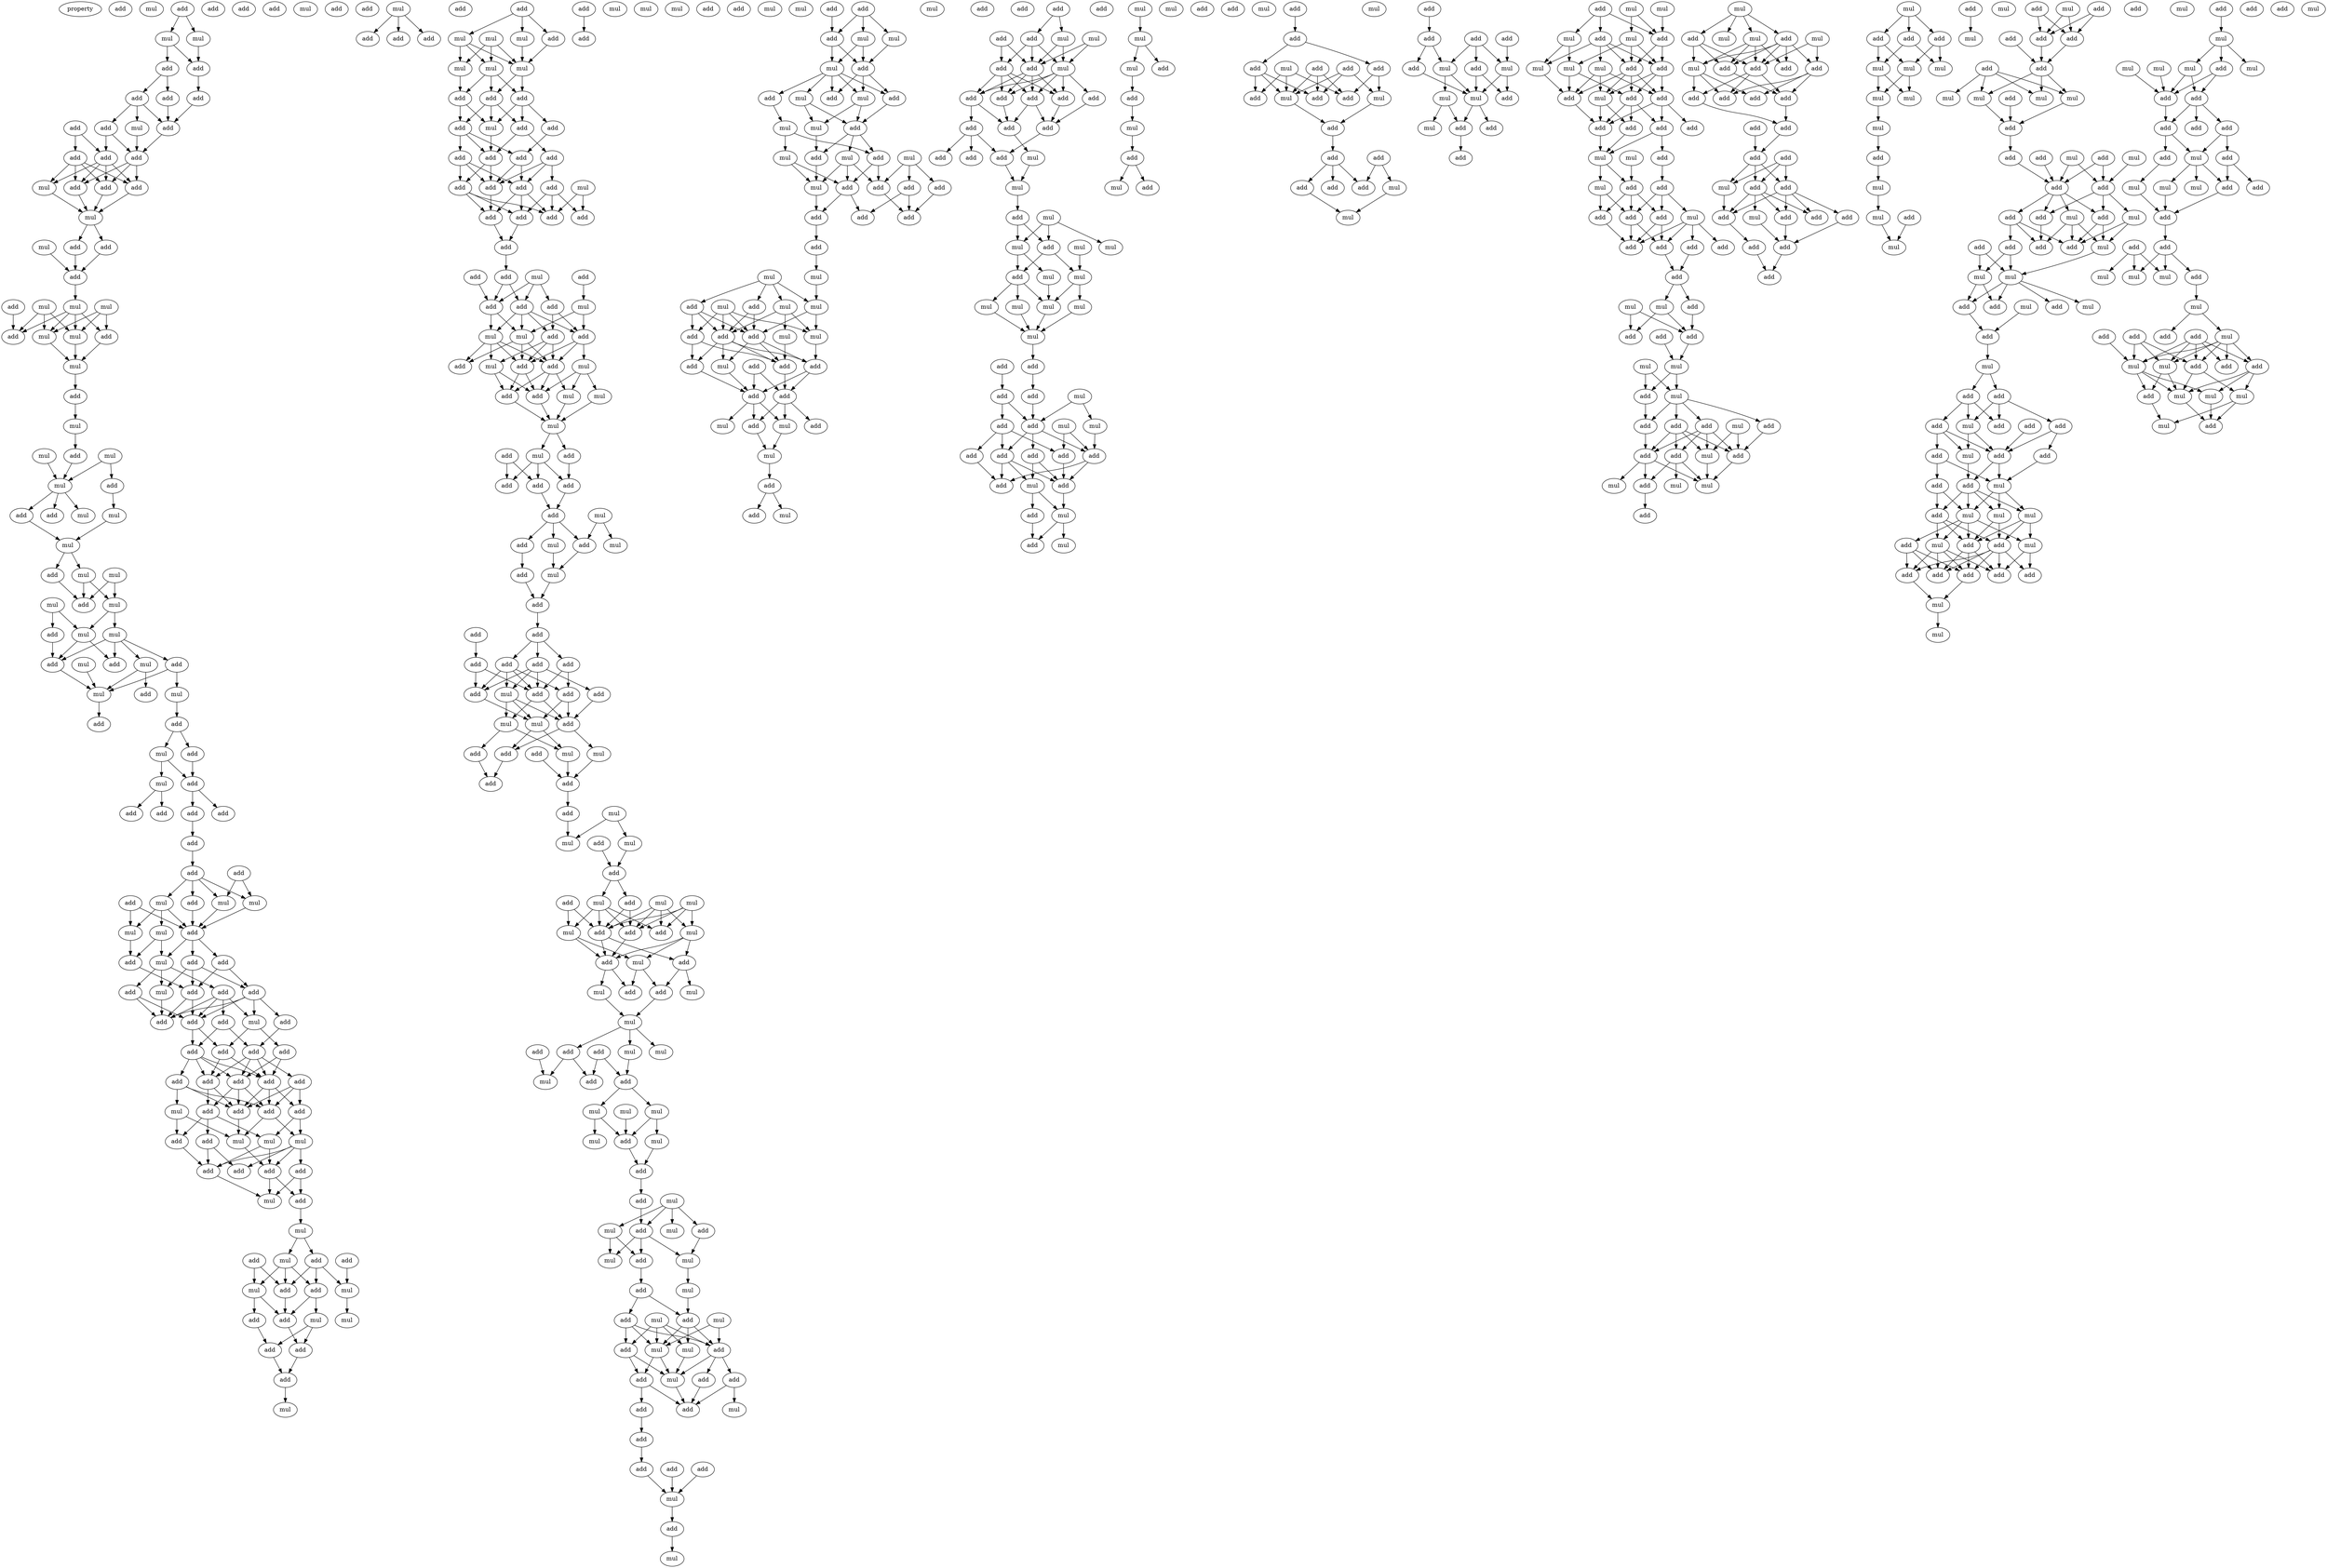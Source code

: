 digraph {
    node [fontcolor=black]
    property [mul=2,lf=1.5]
    0 [ label = add ];
    1 [ label = mul ];
    2 [ label = add ];
    3 [ label = add ];
    4 [ label = add ];
    5 [ label = mul ];
    6 [ label = mul ];
    7 [ label = add ];
    8 [ label = add ];
    9 [ label = add ];
    10 [ label = add ];
    11 [ label = add ];
    12 [ label = add ];
    13 [ label = add ];
    14 [ label = add ];
    15 [ label = mul ];
    16 [ label = add ];
    17 [ label = add ];
    18 [ label = add ];
    19 [ label = add ];
    20 [ label = mul ];
    21 [ label = add ];
    22 [ label = add ];
    23 [ label = add ];
    24 [ label = mul ];
    25 [ label = mul ];
    26 [ label = add ];
    27 [ label = add ];
    28 [ label = add ];
    29 [ label = mul ];
    30 [ label = mul ];
    31 [ label = add ];
    32 [ label = mul ];
    33 [ label = add ];
    34 [ label = mul ];
    35 [ label = mul ];
    36 [ label = add ];
    37 [ label = mul ];
    38 [ label = add ];
    39 [ label = mul ];
    40 [ label = mul ];
    41 [ label = mul ];
    42 [ label = add ];
    43 [ label = mul ];
    44 [ label = mul ];
    45 [ label = add ];
    46 [ label = mul ];
    47 [ label = add ];
    48 [ label = add ];
    49 [ label = mul ];
    50 [ label = mul ];
    51 [ label = add ];
    52 [ label = mul ];
    53 [ label = mul ];
    54 [ label = mul ];
    55 [ label = mul ];
    56 [ label = add ];
    57 [ label = mul ];
    58 [ label = mul ];
    59 [ label = add ];
    60 [ label = add ];
    61 [ label = add ];
    62 [ label = mul ];
    63 [ label = mul ];
    64 [ label = add ];
    65 [ label = mul ];
    66 [ label = add ];
    67 [ label = mul ];
    68 [ label = add ];
    69 [ label = add ];
    70 [ label = add ];
    71 [ label = mul ];
    72 [ label = add ];
    73 [ label = mul ];
    74 [ label = add ];
    75 [ label = add ];
    76 [ label = add ];
    77 [ label = add ];
    78 [ label = add ];
    79 [ label = add ];
    80 [ label = add ];
    81 [ label = add ];
    82 [ label = add ];
    83 [ label = mul ];
    84 [ label = mul ];
    85 [ label = mul ];
    86 [ label = add ];
    87 [ label = mul ];
    88 [ label = add ];
    89 [ label = mul ];
    90 [ label = mul ];
    91 [ label = add ];
    92 [ label = add ];
    93 [ label = add ];
    94 [ label = add ];
    95 [ label = add ];
    96 [ label = add ];
    97 [ label = mul ];
    98 [ label = add ];
    99 [ label = mul ];
    100 [ label = add ];
    101 [ label = add ];
    102 [ label = add ];
    103 [ label = add ];
    104 [ label = add ];
    105 [ label = add ];
    106 [ label = add ];
    107 [ label = add ];
    108 [ label = add ];
    109 [ label = add ];
    110 [ label = add ];
    111 [ label = add ];
    112 [ label = add ];
    113 [ label = add ];
    114 [ label = add ];
    115 [ label = mul ];
    116 [ label = add ];
    117 [ label = add ];
    118 [ label = add ];
    119 [ label = mul ];
    120 [ label = add ];
    121 [ label = mul ];
    122 [ label = mul ];
    123 [ label = add ];
    124 [ label = add ];
    125 [ label = add ];
    126 [ label = add ];
    127 [ label = add ];
    128 [ label = mul ];
    129 [ label = add ];
    130 [ label = mul ];
    131 [ label = mul ];
    132 [ label = add ];
    133 [ label = add ];
    134 [ label = add ];
    135 [ label = mul ];
    136 [ label = add ];
    137 [ label = mul ];
    138 [ label = add ];
    139 [ label = mul ];
    140 [ label = mul ];
    141 [ label = add ];
    142 [ label = add ];
    143 [ label = add ];
    144 [ label = add ];
    145 [ label = add ];
    146 [ label = mul ];
    147 [ label = mul ];
    148 [ label = add ];
    149 [ label = add ];
    150 [ label = add ];
    151 [ label = add ];
    152 [ label = add ];
    153 [ label = mul ];
    154 [ label = mul ];
    155 [ label = add ];
    156 [ label = add ];
    157 [ label = mul ];
    158 [ label = mul ];
    159 [ label = mul ];
    160 [ label = add ];
    161 [ label = mul ];
    162 [ label = add ];
    163 [ label = add ];
    164 [ label = add ];
    165 [ label = add ];
    166 [ label = mul ];
    167 [ label = add ];
    168 [ label = mul ];
    169 [ label = add ];
    170 [ label = add ];
    171 [ label = add ];
    172 [ label = add ];
    173 [ label = add ];
    174 [ label = add ];
    175 [ label = mul ];
    176 [ label = add ];
    177 [ label = add ];
    178 [ label = add ];
    179 [ label = add ];
    180 [ label = add ];
    181 [ label = add ];
    182 [ label = add ];
    183 [ label = add ];
    184 [ label = add ];
    185 [ label = add ];
    186 [ label = mul ];
    187 [ label = add ];
    188 [ label = add ];
    189 [ label = add ];
    190 [ label = mul ];
    191 [ label = add ];
    192 [ label = add ];
    193 [ label = mul ];
    194 [ label = mul ];
    195 [ label = add ];
    196 [ label = mul ];
    197 [ label = add ];
    198 [ label = add ];
    199 [ label = mul ];
    200 [ label = add ];
    201 [ label = add ];
    202 [ label = mul ];
    203 [ label = mul ];
    204 [ label = add ];
    205 [ label = mul ];
    206 [ label = add ];
    207 [ label = mul ];
    208 [ label = add ];
    209 [ label = add ];
    210 [ label = add ];
    211 [ label = add ];
    212 [ label = add ];
    213 [ label = mul ];
    214 [ label = add ];
    215 [ label = mul ];
    216 [ label = add ];
    217 [ label = mul ];
    218 [ label = add ];
    219 [ label = mul ];
    220 [ label = add ];
    221 [ label = add ];
    222 [ label = add ];
    223 [ label = add ];
    224 [ label = add ];
    225 [ label = add ];
    226 [ label = mul ];
    227 [ label = add ];
    228 [ label = add ];
    229 [ label = add ];
    230 [ label = mul ];
    231 [ label = add ];
    232 [ label = add ];
    233 [ label = mul ];
    234 [ label = add ];
    235 [ label = mul ];
    236 [ label = mul ];
    237 [ label = mul ];
    238 [ label = add ];
    239 [ label = add ];
    240 [ label = add ];
    241 [ label = add ];
    242 [ label = add ];
    243 [ label = mul ];
    244 [ label = add ];
    245 [ label = add ];
    246 [ label = mul ];
    247 [ label = mul ];
    248 [ label = mul ];
    249 [ label = add ];
    250 [ label = add ];
    251 [ label = mul ];
    252 [ label = mul ];
    253 [ label = add ];
    254 [ label = mul ];
    255 [ label = add ];
    256 [ label = mul ];
    257 [ label = mul ];
    258 [ label = add ];
    259 [ label = add ];
    260 [ label = add ];
    261 [ label = add ];
    262 [ label = mul ];
    263 [ label = mul ];
    264 [ label = mul ];
    265 [ label = add ];
    266 [ label = add ];
    267 [ label = add ];
    268 [ label = mul ];
    269 [ label = add ];
    270 [ label = add ];
    271 [ label = mul ];
    272 [ label = mul ];
    273 [ label = add ];
    274 [ label = add ];
    275 [ label = mul ];
    276 [ label = add ];
    277 [ label = mul ];
    278 [ label = mul ];
    279 [ label = mul ];
    280 [ label = add ];
    281 [ label = add ];
    282 [ label = mul ];
    283 [ label = mul ];
    284 [ label = add ];
    285 [ label = add ];
    286 [ label = mul ];
    287 [ label = mul ];
    288 [ label = add ];
    289 [ label = add ];
    290 [ label = mul ];
    291 [ label = mul ];
    292 [ label = add ];
    293 [ label = mul ];
    294 [ label = mul ];
    295 [ label = add ];
    296 [ label = add ];
    297 [ label = mul ];
    298 [ label = add ];
    299 [ label = mul ];
    300 [ label = mul ];
    301 [ label = add ];
    302 [ label = add ];
    303 [ label = mul ];
    304 [ label = add ];
    305 [ label = mul ];
    306 [ label = add ];
    307 [ label = add ];
    308 [ label = mul ];
    309 [ label = add ];
    310 [ label = add ];
    311 [ label = add ];
    312 [ label = mul ];
    313 [ label = add ];
    314 [ label = add ];
    315 [ label = mul ];
    316 [ label = add ];
    317 [ label = mul ];
    318 [ label = add ];
    319 [ label = add ];
    320 [ label = add ];
    321 [ label = mul ];
    322 [ label = mul ];
    323 [ label = add ];
    324 [ label = mul ];
    325 [ label = mul ];
    326 [ label = add ];
    327 [ label = mul ];
    328 [ label = add ];
    329 [ label = add ];
    330 [ label = mul ];
    331 [ label = add ];
    332 [ label = mul ];
    333 [ label = mul ];
    334 [ label = mul ];
    335 [ label = add ];
    336 [ label = add ];
    337 [ label = mul ];
    338 [ label = mul ];
    339 [ label = mul ];
    340 [ label = add ];
    341 [ label = mul ];
    342 [ label = add ];
    343 [ label = add ];
    344 [ label = add ];
    345 [ label = add ];
    346 [ label = add ];
    347 [ label = add ];
    348 [ label = add ];
    349 [ label = add ];
    350 [ label = mul ];
    351 [ label = mul ];
    352 [ label = mul ];
    353 [ label = mul ];
    354 [ label = mul ];
    355 [ label = add ];
    356 [ label = add ];
    357 [ label = add ];
    358 [ label = add ];
    359 [ label = mul ];
    360 [ label = mul ];
    361 [ label = add ];
    362 [ label = mul ];
    363 [ label = add ];
    364 [ label = add ];
    365 [ label = add ];
    366 [ label = add ];
    367 [ label = add ];
    368 [ label = add ];
    369 [ label = mul ];
    370 [ label = mul ];
    371 [ label = add ];
    372 [ label = add ];
    373 [ label = add ];
    374 [ label = mul ];
    375 [ label = add ];
    376 [ label = add ];
    377 [ label = add ];
    378 [ label = mul ];
    379 [ label = add ];
    380 [ label = add ];
    381 [ label = mul ];
    382 [ label = add ];
    383 [ label = mul ];
    384 [ label = add ];
    385 [ label = mul ];
    386 [ label = add ];
    387 [ label = add ];
    388 [ label = add ];
    389 [ label = add ];
    390 [ label = add ];
    391 [ label = add ];
    392 [ label = add ];
    393 [ label = add ];
    394 [ label = add ];
    395 [ label = add ];
    396 [ label = add ];
    397 [ label = mul ];
    398 [ label = add ];
    399 [ label = mul ];
    400 [ label = add ];
    401 [ label = mul ];
    402 [ label = add ];
    403 [ label = mul ];
    404 [ label = mul ];
    405 [ label = mul ];
    406 [ label = add ];
    407 [ label = mul ];
    408 [ label = mul ];
    409 [ label = mul ];
    410 [ label = mul ];
    411 [ label = mul ];
    412 [ label = mul ];
    413 [ label = add ];
    414 [ label = mul ];
    415 [ label = add ];
    416 [ label = add ];
    417 [ label = add ];
    418 [ label = add ];
    419 [ label = mul ];
    420 [ label = add ];
    421 [ label = mul ];
    422 [ label = add ];
    423 [ label = mul ];
    424 [ label = add ];
    425 [ label = add ];
    426 [ label = add ];
    427 [ label = add ];
    428 [ label = add ];
    429 [ label = mul ];
    430 [ label = add ];
    431 [ label = add ];
    432 [ label = add ];
    433 [ label = mul ];
    434 [ label = add ];
    435 [ label = mul ];
    436 [ label = mul ];
    437 [ label = mul ];
    438 [ label = mul ];
    439 [ label = add ];
    440 [ label = mul ];
    441 [ label = add ];
    442 [ label = add ];
    443 [ label = add ];
    444 [ label = mul ];
    445 [ label = add ];
    446 [ label = mul ];
    447 [ label = add ];
    448 [ label = mul ];
    449 [ label = mul ];
    450 [ label = add ];
    451 [ label = add ];
    452 [ label = add ];
    453 [ label = add ];
    454 [ label = mul ];
    455 [ label = add ];
    456 [ label = add ];
    457 [ label = mul ];
    458 [ label = add ];
    459 [ label = mul ];
    460 [ label = add ];
    461 [ label = add ];
    462 [ label = add ];
    463 [ label = add ];
    464 [ label = add ];
    465 [ label = add ];
    466 [ label = mul ];
    467 [ label = add ];
    468 [ label = add ];
    469 [ label = mul ];
    470 [ label = add ];
    471 [ label = add ];
    472 [ label = add ];
    473 [ label = add ];
    474 [ label = mul ];
    475 [ label = add ];
    476 [ label = mul ];
    477 [ label = add ];
    478 [ label = mul ];
    479 [ label = mul ];
    480 [ label = add ];
    481 [ label = mul ];
    482 [ label = add ];
    483 [ label = add ];
    484 [ label = add ];
    485 [ label = add ];
    486 [ label = mul ];
    487 [ label = mul ];
    488 [ label = mul ];
    489 [ label = mul ];
    490 [ label = add ];
    491 [ label = add ];
    492 [ label = add ];
    493 [ label = mul ];
    494 [ label = add ];
    495 [ label = mul ];
    496 [ label = mul ];
    497 [ label = add ];
    498 [ label = mul ];
    499 [ label = add ];
    500 [ label = add ];
    501 [ label = add ];
    502 [ label = add ];
    503 [ label = add ];
    504 [ label = add ];
    505 [ label = mul ];
    506 [ label = add ];
    507 [ label = mul ];
    508 [ label = add ];
    509 [ label = mul ];
    510 [ label = add ];
    511 [ label = add ];
    512 [ label = add ];
    513 [ label = add ];
    514 [ label = mul ];
    515 [ label = add ];
    516 [ label = add ];
    517 [ label = add ];
    518 [ label = add ];
    519 [ label = add ];
    520 [ label = mul ];
    521 [ label = mul ];
    522 [ label = add ];
    523 [ label = add ];
    524 [ label = add ];
    525 [ label = add ];
    526 [ label = mul ];
    527 [ label = mul ];
    528 [ label = add ];
    529 [ label = mul ];
    530 [ label = add ];
    531 [ label = mul ];
    532 [ label = add ];
    533 [ label = add ];
    534 [ label = add ];
    535 [ label = add ];
    536 [ label = add ];
    537 [ label = add ];
    538 [ label = mul ];
    539 [ label = mul ];
    540 [ label = add ];
    541 [ label = mul ];
    542 [ label = mul ];
    543 [ label = add ];
    544 [ label = mul ];
    545 [ label = add ];
    546 [ label = mul ];
    547 [ label = add ];
    548 [ label = mul ];
    549 [ label = mul ];
    550 [ label = mul ];
    551 [ label = add ];
    552 [ label = add ];
    553 [ label = add ];
    554 [ label = add ];
    555 [ label = add ];
    556 [ label = add ];
    557 [ label = add ];
    558 [ label = add ];
    559 [ label = add ];
    560 [ label = add ];
    561 [ label = add ];
    562 [ label = add ];
    563 [ label = add ];
    564 [ label = mul ];
    565 [ label = add ];
    566 [ label = add ];
    567 [ label = add ];
    568 [ label = add ];
    569 [ label = mul ];
    570 [ label = add ];
    571 [ label = add ];
    572 [ label = add ];
    573 [ label = add ];
    574 [ label = mul ];
    575 [ label = add ];
    576 [ label = add ];
    577 [ label = add ];
    578 [ label = mul ];
    579 [ label = mul ];
    580 [ label = mul ];
    581 [ label = mul ];
    582 [ label = mul ];
    583 [ label = mul ];
    584 [ label = add ];
    585 [ label = add ];
    586 [ label = mul ];
    587 [ label = mul ];
    588 [ label = mul ];
    589 [ label = add ];
    590 [ label = mul ];
    591 [ label = mul ];
    592 [ label = add ];
    593 [ label = add ];
    594 [ label = add ];
    595 [ label = mul ];
    596 [ label = add ];
    597 [ label = add ];
    598 [ label = add ];
    599 [ label = add ];
    600 [ label = add ];
    601 [ label = mul ];
    602 [ label = add ];
    603 [ label = mul ];
    604 [ label = mul ];
    605 [ label = mul ];
    606 [ label = add ];
    607 [ label = add ];
    608 [ label = add ];
    609 [ label = mul ];
    610 [ label = add ];
    611 [ label = mul ];
    612 [ label = add ];
    613 [ label = add ];
    614 [ label = mul ];
    615 [ label = add ];
    616 [ label = mul ];
    617 [ label = add ];
    618 [ label = add ];
    619 [ label = mul ];
    620 [ label = add ];
    621 [ label = add ];
    622 [ label = add ];
    623 [ label = add ];
    624 [ label = mul ];
    625 [ label = mul ];
    626 [ label = mul ];
    627 [ label = add ];
    628 [ label = mul ];
    629 [ label = add ];
    630 [ label = add ];
    631 [ label = add ];
    632 [ label = mul ];
    633 [ label = add ];
    634 [ label = add ];
    635 [ label = add ];
    636 [ label = mul ];
    637 [ label = add ];
    638 [ label = add ];
    639 [ label = add ];
    640 [ label = mul ];
    641 [ label = add ];
    642 [ label = add ];
    643 [ label = add ];
    644 [ label = mul ];
    645 [ label = add ];
    646 [ label = add ];
    647 [ label = mul ];
    648 [ label = mul ];
    649 [ label = add ];
    650 [ label = mul ];
    651 [ label = add ];
    652 [ label = mul ];
    653 [ label = mul ];
    654 [ label = add ];
    655 [ label = add ];
    656 [ label = add ];
    657 [ label = add ];
    658 [ label = add ];
    659 [ label = add ];
    660 [ label = add ];
    661 [ label = mul ];
    662 [ label = mul ];
    663 [ label = mul ];
    664 [ label = add ];
    665 [ label = mul ];
    666 [ label = mul ];
    667 [ label = mul ];
    668 [ label = mul ];
    669 [ label = add ];
    670 [ label = mul ];
    671 [ label = add ];
    672 [ label = add ];
    673 [ label = add ];
    674 [ label = add ];
    675 [ label = add ];
    676 [ label = add ];
    677 [ label = add ];
    678 [ label = mul ];
    679 [ label = add ];
    680 [ label = mul ];
    681 [ label = mul ];
    682 [ label = add ];
    683 [ label = mul ];
    684 [ label = add ];
    685 [ label = add ];
    686 [ label = add ];
    687 [ label = add ];
    688 [ label = mul ];
    689 [ label = mul ];
    690 [ label = add ];
    691 [ label = mul ];
    692 [ label = add ];
    693 [ label = mul ];
    694 [ label = add ];
    695 [ label = mul ];
    696 [ label = add ];
    697 [ label = add ];
    698 [ label = add ];
    699 [ label = add ];
    700 [ label = mul ];
    701 [ label = mul ];
    702 [ label = add ];
    703 [ label = add ];
    704 [ label = mul ];
    705 [ label = mul ];
    706 [ label = add ];
    707 [ label = mul ];
    708 [ label = mul ];
    709 [ label = add ];
    710 [ label = mul ];
    2 -> 5 [ name = 0 ];
    2 -> 6 [ name = 1 ];
    5 -> 7 [ name = 2 ];
    6 -> 7 [ name = 3 ];
    6 -> 8 [ name = 4 ];
    7 -> 10 [ name = 5 ];
    8 -> 11 [ name = 6 ];
    8 -> 12 [ name = 7 ];
    10 -> 16 [ name = 8 ];
    11 -> 14 [ name = 9 ];
    11 -> 15 [ name = 10 ];
    11 -> 16 [ name = 11 ];
    12 -> 16 [ name = 12 ];
    13 -> 17 [ name = 13 ];
    13 -> 19 [ name = 14 ];
    14 -> 18 [ name = 15 ];
    14 -> 19 [ name = 16 ];
    15 -> 18 [ name = 17 ];
    16 -> 18 [ name = 18 ];
    17 -> 20 [ name = 19 ];
    17 -> 21 [ name = 20 ];
    17 -> 22 [ name = 21 ];
    17 -> 23 [ name = 22 ];
    18 -> 21 [ name = 23 ];
    18 -> 22 [ name = 24 ];
    18 -> 23 [ name = 25 ];
    19 -> 20 [ name = 26 ];
    19 -> 21 [ name = 27 ];
    19 -> 22 [ name = 28 ];
    19 -> 23 [ name = 29 ];
    20 -> 24 [ name = 30 ];
    21 -> 24 [ name = 31 ];
    22 -> 24 [ name = 32 ];
    23 -> 24 [ name = 33 ];
    24 -> 26 [ name = 34 ];
    24 -> 27 [ name = 35 ];
    25 -> 28 [ name = 36 ];
    26 -> 28 [ name = 37 ];
    27 -> 28 [ name = 38 ];
    28 -> 32 [ name = 39 ];
    29 -> 33 [ name = 40 ];
    29 -> 34 [ name = 41 ];
    29 -> 35 [ name = 42 ];
    30 -> 34 [ name = 43 ];
    30 -> 35 [ name = 44 ];
    30 -> 36 [ name = 45 ];
    31 -> 33 [ name = 46 ];
    32 -> 33 [ name = 47 ];
    32 -> 34 [ name = 48 ];
    32 -> 35 [ name = 49 ];
    32 -> 36 [ name = 50 ];
    34 -> 37 [ name = 51 ];
    35 -> 37 [ name = 52 ];
    36 -> 37 [ name = 53 ];
    37 -> 38 [ name = 54 ];
    38 -> 40 [ name = 55 ];
    40 -> 42 [ name = 56 ];
    41 -> 44 [ name = 57 ];
    41 -> 45 [ name = 58 ];
    42 -> 44 [ name = 59 ];
    43 -> 44 [ name = 60 ];
    44 -> 46 [ name = 61 ];
    44 -> 47 [ name = 62 ];
    44 -> 48 [ name = 63 ];
    45 -> 49 [ name = 64 ];
    47 -> 50 [ name = 65 ];
    49 -> 50 [ name = 66 ];
    50 -> 51 [ name = 67 ];
    50 -> 52 [ name = 68 ];
    51 -> 56 [ name = 69 ];
    52 -> 55 [ name = 70 ];
    52 -> 56 [ name = 71 ];
    53 -> 55 [ name = 72 ];
    53 -> 56 [ name = 73 ];
    54 -> 58 [ name = 74 ];
    54 -> 59 [ name = 75 ];
    55 -> 57 [ name = 76 ];
    55 -> 58 [ name = 77 ];
    57 -> 60 [ name = 78 ];
    57 -> 61 [ name = 79 ];
    57 -> 62 [ name = 80 ];
    57 -> 64 [ name = 81 ];
    58 -> 61 [ name = 82 ];
    58 -> 64 [ name = 83 ];
    59 -> 64 [ name = 84 ];
    60 -> 65 [ name = 85 ];
    60 -> 67 [ name = 86 ];
    62 -> 66 [ name = 87 ];
    62 -> 67 [ name = 88 ];
    63 -> 67 [ name = 89 ];
    64 -> 67 [ name = 90 ];
    65 -> 68 [ name = 91 ];
    67 -> 69 [ name = 92 ];
    68 -> 71 [ name = 93 ];
    68 -> 72 [ name = 94 ];
    71 -> 73 [ name = 95 ];
    71 -> 74 [ name = 96 ];
    72 -> 74 [ name = 97 ];
    73 -> 76 [ name = 98 ];
    73 -> 77 [ name = 99 ];
    74 -> 75 [ name = 100 ];
    74 -> 78 [ name = 101 ];
    75 -> 79 [ name = 102 ];
    79 -> 81 [ name = 103 ];
    80 -> 83 [ name = 104 ];
    80 -> 84 [ name = 105 ];
    81 -> 82 [ name = 106 ];
    81 -> 83 [ name = 107 ];
    81 -> 84 [ name = 108 ];
    81 -> 85 [ name = 109 ];
    82 -> 88 [ name = 110 ];
    83 -> 88 [ name = 111 ];
    84 -> 88 [ name = 112 ];
    85 -> 87 [ name = 113 ];
    85 -> 88 [ name = 114 ];
    85 -> 89 [ name = 115 ];
    86 -> 88 [ name = 116 ];
    86 -> 89 [ name = 117 ];
    87 -> 90 [ name = 118 ];
    87 -> 93 [ name = 119 ];
    88 -> 90 [ name = 120 ];
    88 -> 91 [ name = 121 ];
    88 -> 92 [ name = 122 ];
    89 -> 93 [ name = 123 ];
    90 -> 96 [ name = 124 ];
    90 -> 97 [ name = 125 ];
    90 -> 98 [ name = 126 ];
    91 -> 94 [ name = 127 ];
    91 -> 95 [ name = 128 ];
    91 -> 97 [ name = 129 ];
    92 -> 94 [ name = 130 ];
    92 -> 95 [ name = 131 ];
    93 -> 95 [ name = 132 ];
    94 -> 99 [ name = 133 ];
    94 -> 100 [ name = 134 ];
    94 -> 102 [ name = 135 ];
    94 -> 103 [ name = 136 ];
    95 -> 100 [ name = 137 ];
    95 -> 102 [ name = 138 ];
    96 -> 99 [ name = 139 ];
    96 -> 100 [ name = 140 ];
    96 -> 101 [ name = 141 ];
    96 -> 102 [ name = 142 ];
    97 -> 100 [ name = 143 ];
    98 -> 100 [ name = 144 ];
    98 -> 102 [ name = 145 ];
    99 -> 105 [ name = 146 ];
    99 -> 106 [ name = 147 ];
    101 -> 104 [ name = 148 ];
    101 -> 107 [ name = 149 ];
    102 -> 105 [ name = 150 ];
    102 -> 107 [ name = 151 ];
    103 -> 104 [ name = 152 ];
    104 -> 108 [ name = 153 ];
    104 -> 109 [ name = 154 ];
    104 -> 110 [ name = 155 ];
    104 -> 111 [ name = 156 ];
    105 -> 109 [ name = 157 ];
    105 -> 111 [ name = 158 ];
    106 -> 108 [ name = 159 ];
    106 -> 111 [ name = 160 ];
    107 -> 108 [ name = 161 ];
    107 -> 109 [ name = 162 ];
    107 -> 111 [ name = 163 ];
    107 -> 112 [ name = 164 ];
    108 -> 113 [ name = 165 ];
    108 -> 116 [ name = 166 ];
    108 -> 117 [ name = 167 ];
    109 -> 113 [ name = 168 ];
    109 -> 116 [ name = 169 ];
    110 -> 114 [ name = 170 ];
    110 -> 116 [ name = 171 ];
    110 -> 117 [ name = 172 ];
    111 -> 114 [ name = 173 ];
    111 -> 116 [ name = 174 ];
    111 -> 117 [ name = 175 ];
    112 -> 115 [ name = 176 ];
    112 -> 116 [ name = 177 ];
    112 -> 117 [ name = 178 ];
    113 -> 118 [ name = 179 ];
    113 -> 120 [ name = 180 ];
    113 -> 122 [ name = 181 ];
    114 -> 121 [ name = 182 ];
    114 -> 122 [ name = 183 ];
    115 -> 118 [ name = 184 ];
    115 -> 119 [ name = 185 ];
    116 -> 119 [ name = 186 ];
    117 -> 119 [ name = 187 ];
    117 -> 121 [ name = 188 ];
    118 -> 126 [ name = 189 ];
    119 -> 124 [ name = 190 ];
    120 -> 125 [ name = 191 ];
    120 -> 126 [ name = 192 ];
    121 -> 123 [ name = 193 ];
    121 -> 124 [ name = 194 ];
    121 -> 125 [ name = 195 ];
    121 -> 126 [ name = 196 ];
    122 -> 124 [ name = 197 ];
    122 -> 126 [ name = 198 ];
    123 -> 128 [ name = 199 ];
    123 -> 129 [ name = 200 ];
    124 -> 128 [ name = 201 ];
    124 -> 129 [ name = 202 ];
    126 -> 128 [ name = 203 ];
    129 -> 130 [ name = 204 ];
    130 -> 131 [ name = 205 ];
    130 -> 133 [ name = 206 ];
    131 -> 136 [ name = 207 ];
    131 -> 137 [ name = 208 ];
    131 -> 138 [ name = 209 ];
    132 -> 136 [ name = 210 ];
    132 -> 137 [ name = 211 ];
    133 -> 135 [ name = 212 ];
    133 -> 136 [ name = 213 ];
    133 -> 138 [ name = 214 ];
    134 -> 135 [ name = 215 ];
    135 -> 139 [ name = 216 ];
    136 -> 141 [ name = 217 ];
    137 -> 141 [ name = 218 ];
    137 -> 142 [ name = 219 ];
    138 -> 140 [ name = 220 ];
    138 -> 141 [ name = 221 ];
    140 -> 143 [ name = 222 ];
    140 -> 144 [ name = 223 ];
    141 -> 143 [ name = 224 ];
    142 -> 144 [ name = 225 ];
    143 -> 145 [ name = 226 ];
    144 -> 145 [ name = 227 ];
    145 -> 147 [ name = 228 ];
    146 -> 148 [ name = 229 ];
    146 -> 149 [ name = 230 ];
    146 -> 150 [ name = 231 ];
    152 -> 153 [ name = 232 ];
    152 -> 154 [ name = 233 ];
    152 -> 156 [ name = 234 ];
    153 -> 158 [ name = 235 ];
    153 -> 159 [ name = 236 ];
    153 -> 161 [ name = 237 ];
    154 -> 161 [ name = 238 ];
    155 -> 160 [ name = 239 ];
    156 -> 161 [ name = 240 ];
    157 -> 158 [ name = 241 ];
    157 -> 159 [ name = 242 ];
    157 -> 161 [ name = 243 ];
    158 -> 162 [ name = 244 ];
    159 -> 162 [ name = 245 ];
    159 -> 163 [ name = 246 ];
    159 -> 164 [ name = 247 ];
    161 -> 163 [ name = 248 ];
    161 -> 164 [ name = 249 ];
    162 -> 166 [ name = 250 ];
    162 -> 169 [ name = 251 ];
    163 -> 165 [ name = 252 ];
    163 -> 166 [ name = 253 ];
    163 -> 167 [ name = 254 ];
    164 -> 165 [ name = 255 ];
    164 -> 166 [ name = 256 ];
    164 -> 169 [ name = 257 ];
    165 -> 171 [ name = 258 ];
    165 -> 172 [ name = 259 ];
    166 -> 171 [ name = 260 ];
    167 -> 170 [ name = 261 ];
    169 -> 170 [ name = 262 ];
    169 -> 171 [ name = 263 ];
    169 -> 173 [ name = 264 ];
    170 -> 174 [ name = 265 ];
    170 -> 176 [ name = 266 ];
    171 -> 176 [ name = 267 ];
    171 -> 178 [ name = 268 ];
    172 -> 174 [ name = 269 ];
    172 -> 176 [ name = 270 ];
    172 -> 177 [ name = 271 ];
    173 -> 174 [ name = 272 ];
    173 -> 176 [ name = 273 ];
    173 -> 178 [ name = 274 ];
    174 -> 179 [ name = 275 ];
    174 -> 180 [ name = 276 ];
    174 -> 182 [ name = 277 ];
    175 -> 181 [ name = 278 ];
    175 -> 182 [ name = 279 ];
    176 -> 179 [ name = 280 ];
    177 -> 180 [ name = 281 ];
    177 -> 181 [ name = 282 ];
    177 -> 182 [ name = 283 ];
    178 -> 179 [ name = 284 ];
    178 -> 180 [ name = 285 ];
    178 -> 182 [ name = 286 ];
    179 -> 183 [ name = 287 ];
    180 -> 183 [ name = 288 ];
    183 -> 187 [ name = 289 ];
    184 -> 189 [ name = 290 ];
    185 -> 190 [ name = 291 ];
    186 -> 188 [ name = 292 ];
    186 -> 189 [ name = 293 ];
    186 -> 191 [ name = 294 ];
    187 -> 189 [ name = 295 ];
    187 -> 191 [ name = 296 ];
    188 -> 192 [ name = 297 ];
    188 -> 195 [ name = 298 ];
    189 -> 193 [ name = 299 ];
    189 -> 194 [ name = 300 ];
    190 -> 192 [ name = 301 ];
    190 -> 194 [ name = 302 ];
    191 -> 192 [ name = 303 ];
    191 -> 193 [ name = 304 ];
    191 -> 194 [ name = 305 ];
    191 -> 195 [ name = 306 ];
    192 -> 196 [ name = 307 ];
    192 -> 197 [ name = 308 ];
    192 -> 198 [ name = 309 ];
    193 -> 197 [ name = 310 ];
    193 -> 198 [ name = 311 ];
    193 -> 199 [ name = 312 ];
    193 -> 200 [ name = 313 ];
    194 -> 197 [ name = 314 ];
    194 -> 198 [ name = 315 ];
    194 -> 200 [ name = 316 ];
    195 -> 197 [ name = 317 ];
    195 -> 198 [ name = 318 ];
    195 -> 199 [ name = 319 ];
    196 -> 202 [ name = 320 ];
    196 -> 203 [ name = 321 ];
    196 -> 204 [ name = 322 ];
    197 -> 201 [ name = 323 ];
    197 -> 204 [ name = 324 ];
    198 -> 201 [ name = 325 ];
    198 -> 203 [ name = 326 ];
    198 -> 204 [ name = 327 ];
    199 -> 201 [ name = 328 ];
    199 -> 204 [ name = 329 ];
    201 -> 205 [ name = 330 ];
    202 -> 205 [ name = 331 ];
    203 -> 205 [ name = 332 ];
    204 -> 205 [ name = 333 ];
    205 -> 206 [ name = 334 ];
    205 -> 207 [ name = 335 ];
    206 -> 211 [ name = 336 ];
    207 -> 209 [ name = 337 ];
    207 -> 210 [ name = 338 ];
    207 -> 211 [ name = 339 ];
    208 -> 209 [ name = 340 ];
    208 -> 210 [ name = 341 ];
    209 -> 212 [ name = 342 ];
    211 -> 212 [ name = 343 ];
    212 -> 214 [ name = 344 ];
    212 -> 216 [ name = 345 ];
    212 -> 217 [ name = 346 ];
    213 -> 215 [ name = 347 ];
    213 -> 216 [ name = 348 ];
    214 -> 218 [ name = 349 ];
    216 -> 219 [ name = 350 ];
    217 -> 219 [ name = 351 ];
    218 -> 220 [ name = 352 ];
    219 -> 220 [ name = 353 ];
    220 -> 222 [ name = 354 ];
    221 -> 224 [ name = 355 ];
    222 -> 223 [ name = 356 ];
    222 -> 225 [ name = 357 ];
    222 -> 227 [ name = 358 ];
    223 -> 228 [ name = 359 ];
    223 -> 229 [ name = 360 ];
    223 -> 230 [ name = 361 ];
    223 -> 232 [ name = 362 ];
    224 -> 228 [ name = 363 ];
    224 -> 229 [ name = 364 ];
    225 -> 228 [ name = 365 ];
    225 -> 229 [ name = 366 ];
    225 -> 230 [ name = 367 ];
    225 -> 231 [ name = 368 ];
    227 -> 229 [ name = 369 ];
    227 -> 232 [ name = 370 ];
    228 -> 233 [ name = 371 ];
    229 -> 234 [ name = 372 ];
    229 -> 235 [ name = 373 ];
    230 -> 233 [ name = 374 ];
    230 -> 234 [ name = 375 ];
    230 -> 235 [ name = 376 ];
    231 -> 234 [ name = 377 ];
    232 -> 233 [ name = 378 ];
    232 -> 234 [ name = 379 ];
    233 -> 236 [ name = 380 ];
    233 -> 239 [ name = 381 ];
    234 -> 237 [ name = 382 ];
    234 -> 239 [ name = 383 ];
    235 -> 236 [ name = 384 ];
    235 -> 238 [ name = 385 ];
    236 -> 242 [ name = 386 ];
    237 -> 242 [ name = 387 ];
    238 -> 241 [ name = 388 ];
    239 -> 241 [ name = 389 ];
    240 -> 242 [ name = 390 ];
    242 -> 244 [ name = 391 ];
    243 -> 246 [ name = 392 ];
    243 -> 248 [ name = 393 ];
    244 -> 248 [ name = 394 ];
    245 -> 249 [ name = 395 ];
    246 -> 249 [ name = 396 ];
    249 -> 250 [ name = 397 ];
    249 -> 251 [ name = 398 ];
    250 -> 255 [ name = 399 ];
    250 -> 259 [ name = 400 ];
    251 -> 255 [ name = 401 ];
    251 -> 256 [ name = 402 ];
    251 -> 258 [ name = 403 ];
    251 -> 259 [ name = 404 ];
    252 -> 255 [ name = 405 ];
    252 -> 257 [ name = 406 ];
    252 -> 258 [ name = 407 ];
    252 -> 259 [ name = 408 ];
    253 -> 256 [ name = 409 ];
    253 -> 259 [ name = 410 ];
    254 -> 255 [ name = 411 ];
    254 -> 257 [ name = 412 ];
    254 -> 258 [ name = 413 ];
    254 -> 259 [ name = 414 ];
    255 -> 260 [ name = 415 ];
    256 -> 260 [ name = 416 ];
    256 -> 262 [ name = 417 ];
    257 -> 260 [ name = 418 ];
    257 -> 261 [ name = 419 ];
    257 -> 262 [ name = 420 ];
    259 -> 260 [ name = 421 ];
    259 -> 261 [ name = 422 ];
    260 -> 263 [ name = 423 ];
    260 -> 266 [ name = 424 ];
    261 -> 264 [ name = 425 ];
    261 -> 267 [ name = 426 ];
    262 -> 266 [ name = 427 ];
    262 -> 267 [ name = 428 ];
    263 -> 268 [ name = 429 ];
    267 -> 268 [ name = 430 ];
    268 -> 270 [ name = 431 ];
    268 -> 271 [ name = 432 ];
    268 -> 272 [ name = 433 ];
    269 -> 274 [ name = 434 ];
    269 -> 276 [ name = 435 ];
    270 -> 275 [ name = 436 ];
    270 -> 276 [ name = 437 ];
    272 -> 274 [ name = 438 ];
    273 -> 275 [ name = 439 ];
    274 -> 277 [ name = 440 ];
    274 -> 278 [ name = 441 ];
    277 -> 281 [ name = 442 ];
    277 -> 283 [ name = 443 ];
    278 -> 281 [ name = 444 ];
    278 -> 282 [ name = 445 ];
    279 -> 281 [ name = 446 ];
    281 -> 284 [ name = 447 ];
    283 -> 284 [ name = 448 ];
    284 -> 285 [ name = 449 ];
    285 -> 288 [ name = 450 ];
    286 -> 287 [ name = 451 ];
    286 -> 288 [ name = 452 ];
    286 -> 289 [ name = 453 ];
    286 -> 290 [ name = 454 ];
    287 -> 292 [ name = 455 ];
    287 -> 293 [ name = 456 ];
    288 -> 291 [ name = 457 ];
    288 -> 292 [ name = 458 ];
    288 -> 293 [ name = 459 ];
    289 -> 291 [ name = 460 ];
    291 -> 294 [ name = 461 ];
    292 -> 295 [ name = 462 ];
    294 -> 298 [ name = 463 ];
    295 -> 296 [ name = 464 ];
    295 -> 298 [ name = 465 ];
    296 -> 300 [ name = 466 ];
    296 -> 301 [ name = 467 ];
    296 -> 302 [ name = 468 ];
    297 -> 300 [ name = 469 ];
    297 -> 301 [ name = 470 ];
    297 -> 302 [ name = 471 ];
    297 -> 303 [ name = 472 ];
    298 -> 300 [ name = 473 ];
    298 -> 302 [ name = 474 ];
    298 -> 303 [ name = 475 ];
    299 -> 300 [ name = 476 ];
    299 -> 302 [ name = 477 ];
    300 -> 304 [ name = 478 ];
    300 -> 305 [ name = 479 ];
    301 -> 304 [ name = 480 ];
    301 -> 305 [ name = 481 ];
    302 -> 305 [ name = 482 ];
    302 -> 306 [ name = 483 ];
    302 -> 307 [ name = 484 ];
    303 -> 305 [ name = 485 ];
    304 -> 309 [ name = 486 ];
    304 -> 310 [ name = 487 ];
    305 -> 309 [ name = 488 ];
    306 -> 308 [ name = 489 ];
    306 -> 309 [ name = 490 ];
    307 -> 309 [ name = 491 ];
    310 -> 311 [ name = 492 ];
    311 -> 314 [ name = 493 ];
    313 -> 317 [ name = 494 ];
    314 -> 317 [ name = 495 ];
    316 -> 317 [ name = 496 ];
    317 -> 318 [ name = 497 ];
    318 -> 322 [ name = 498 ];
    319 -> 323 [ name = 499 ];
    320 -> 321 [ name = 500 ];
    320 -> 323 [ name = 501 ];
    320 -> 324 [ name = 502 ];
    321 -> 326 [ name = 503 ];
    323 -> 326 [ name = 504 ];
    323 -> 327 [ name = 505 ];
    324 -> 326 [ name = 506 ];
    324 -> 327 [ name = 507 ];
    326 -> 329 [ name = 508 ];
    326 -> 331 [ name = 509 ];
    326 -> 332 [ name = 510 ];
    327 -> 328 [ name = 511 ];
    327 -> 329 [ name = 512 ];
    327 -> 330 [ name = 513 ];
    327 -> 331 [ name = 514 ];
    327 -> 332 [ name = 515 ];
    328 -> 333 [ name = 516 ];
    330 -> 334 [ name = 517 ];
    330 -> 335 [ name = 518 ];
    331 -> 335 [ name = 519 ];
    332 -> 334 [ name = 520 ];
    332 -> 335 [ name = 521 ];
    333 -> 339 [ name = 522 ];
    333 -> 340 [ name = 523 ];
    334 -> 336 [ name = 524 ];
    335 -> 336 [ name = 525 ];
    335 -> 338 [ name = 526 ];
    335 -> 340 [ name = 527 ];
    336 -> 341 [ name = 528 ];
    337 -> 342 [ name = 529 ];
    337 -> 344 [ name = 530 ];
    337 -> 345 [ name = 531 ];
    338 -> 341 [ name = 532 ];
    338 -> 342 [ name = 533 ];
    338 -> 343 [ name = 534 ];
    339 -> 341 [ name = 535 ];
    339 -> 343 [ name = 536 ];
    340 -> 342 [ name = 537 ];
    340 -> 343 [ name = 538 ];
    341 -> 346 [ name = 539 ];
    342 -> 347 [ name = 540 ];
    343 -> 346 [ name = 541 ];
    343 -> 348 [ name = 542 ];
    344 -> 347 [ name = 543 ];
    344 -> 348 [ name = 544 ];
    345 -> 347 [ name = 545 ];
    346 -> 349 [ name = 546 ];
    349 -> 350 [ name = 547 ];
    350 -> 354 [ name = 548 ];
    351 -> 352 [ name = 549 ];
    351 -> 354 [ name = 550 ];
    351 -> 355 [ name = 551 ];
    351 -> 356 [ name = 552 ];
    352 -> 357 [ name = 553 ];
    352 -> 359 [ name = 554 ];
    352 -> 360 [ name = 555 ];
    353 -> 357 [ name = 556 ];
    353 -> 358 [ name = 557 ];
    353 -> 360 [ name = 558 ];
    353 -> 361 [ name = 559 ];
    354 -> 358 [ name = 560 ];
    354 -> 360 [ name = 561 ];
    355 -> 357 [ name = 562 ];
    355 -> 358 [ name = 563 ];
    355 -> 361 [ name = 564 ];
    356 -> 357 [ name = 565 ];
    356 -> 358 [ name = 566 ];
    357 -> 362 [ name = 567 ];
    357 -> 363 [ name = 568 ];
    357 -> 364 [ name = 569 ];
    357 -> 365 [ name = 570 ];
    358 -> 362 [ name = 571 ];
    358 -> 364 [ name = 572 ];
    358 -> 365 [ name = 573 ];
    359 -> 365 [ name = 574 ];
    360 -> 364 [ name = 575 ];
    361 -> 363 [ name = 576 ];
    361 -> 365 [ name = 577 ];
    362 -> 368 [ name = 578 ];
    363 -> 368 [ name = 579 ];
    364 -> 367 [ name = 580 ];
    364 -> 368 [ name = 581 ];
    365 -> 367 [ name = 582 ];
    366 -> 367 [ name = 583 ];
    366 -> 368 [ name = 584 ];
    367 -> 370 [ name = 585 ];
    367 -> 372 [ name = 586 ];
    367 -> 373 [ name = 587 ];
    368 -> 369 [ name = 588 ];
    368 -> 370 [ name = 589 ];
    368 -> 372 [ name = 590 ];
    370 -> 374 [ name = 591 ];
    372 -> 374 [ name = 592 ];
    374 -> 375 [ name = 593 ];
    375 -> 377 [ name = 594 ];
    375 -> 378 [ name = 595 ];
    379 -> 380 [ name = 596 ];
    379 -> 381 [ name = 597 ];
    380 -> 384 [ name = 598 ];
    380 -> 385 [ name = 599 ];
    380 -> 386 [ name = 600 ];
    381 -> 384 [ name = 601 ];
    381 -> 385 [ name = 602 ];
    382 -> 384 [ name = 603 ];
    382 -> 386 [ name = 604 ];
    383 -> 384 [ name = 605 ];
    383 -> 385 [ name = 606 ];
    384 -> 388 [ name = 607 ];
    384 -> 389 [ name = 608 ];
    384 -> 390 [ name = 609 ];
    384 -> 391 [ name = 610 ];
    385 -> 387 [ name = 611 ];
    385 -> 388 [ name = 612 ];
    385 -> 389 [ name = 613 ];
    385 -> 390 [ name = 614 ];
    385 -> 391 [ name = 615 ];
    386 -> 388 [ name = 616 ];
    386 -> 389 [ name = 617 ];
    386 -> 390 [ name = 618 ];
    386 -> 391 [ name = 619 ];
    387 -> 392 [ name = 620 ];
    388 -> 392 [ name = 621 ];
    388 -> 394 [ name = 622 ];
    389 -> 392 [ name = 623 ];
    390 -> 394 [ name = 624 ];
    391 -> 393 [ name = 625 ];
    391 -> 394 [ name = 626 ];
    392 -> 396 [ name = 627 ];
    393 -> 395 [ name = 628 ];
    393 -> 396 [ name = 629 ];
    393 -> 398 [ name = 630 ];
    394 -> 397 [ name = 631 ];
    396 -> 399 [ name = 632 ];
    397 -> 399 [ name = 633 ];
    399 -> 400 [ name = 634 ];
    400 -> 402 [ name = 635 ];
    400 -> 403 [ name = 636 ];
    401 -> 402 [ name = 637 ];
    401 -> 403 [ name = 638 ];
    401 -> 404 [ name = 639 ];
    402 -> 406 [ name = 640 ];
    402 -> 407 [ name = 641 ];
    403 -> 406 [ name = 642 ];
    403 -> 408 [ name = 643 ];
    405 -> 407 [ name = 644 ];
    406 -> 409 [ name = 645 ];
    406 -> 410 [ name = 646 ];
    406 -> 411 [ name = 647 ];
    407 -> 410 [ name = 648 ];
    407 -> 412 [ name = 649 ];
    408 -> 410 [ name = 650 ];
    409 -> 414 [ name = 651 ];
    410 -> 414 [ name = 652 ];
    411 -> 414 [ name = 653 ];
    412 -> 414 [ name = 654 ];
    414 -> 416 [ name = 655 ];
    415 -> 417 [ name = 656 ];
    416 -> 418 [ name = 657 ];
    417 -> 420 [ name = 658 ];
    417 -> 422 [ name = 659 ];
    418 -> 422 [ name = 660 ];
    419 -> 422 [ name = 661 ];
    419 -> 423 [ name = 662 ];
    420 -> 425 [ name = 663 ];
    420 -> 426 [ name = 664 ];
    420 -> 427 [ name = 665 ];
    421 -> 424 [ name = 666 ];
    421 -> 427 [ name = 667 ];
    422 -> 424 [ name = 668 ];
    422 -> 426 [ name = 669 ];
    422 -> 428 [ name = 670 ];
    423 -> 424 [ name = 671 ];
    424 -> 430 [ name = 672 ];
    424 -> 431 [ name = 673 ];
    425 -> 431 [ name = 674 ];
    426 -> 429 [ name = 675 ];
    426 -> 430 [ name = 676 ];
    426 -> 431 [ name = 677 ];
    427 -> 430 [ name = 678 ];
    428 -> 429 [ name = 679 ];
    428 -> 430 [ name = 680 ];
    429 -> 432 [ name = 681 ];
    429 -> 433 [ name = 682 ];
    430 -> 433 [ name = 683 ];
    432 -> 434 [ name = 684 ];
    433 -> 434 [ name = 685 ];
    433 -> 435 [ name = 686 ];
    436 -> 437 [ name = 687 ];
    437 -> 440 [ name = 688 ];
    437 -> 441 [ name = 689 ];
    440 -> 442 [ name = 690 ];
    442 -> 444 [ name = 691 ];
    444 -> 445 [ name = 692 ];
    445 -> 449 [ name = 693 ];
    445 -> 450 [ name = 694 ];
    447 -> 451 [ name = 695 ];
    451 -> 453 [ name = 696 ];
    451 -> 455 [ name = 697 ];
    452 -> 457 [ name = 698 ];
    452 -> 458 [ name = 699 ];
    452 -> 459 [ name = 700 ];
    453 -> 457 [ name = 701 ];
    453 -> 461 [ name = 702 ];
    454 -> 459 [ name = 703 ];
    454 -> 460 [ name = 704 ];
    454 -> 461 [ name = 705 ];
    455 -> 458 [ name = 706 ];
    455 -> 459 [ name = 707 ];
    455 -> 460 [ name = 708 ];
    456 -> 458 [ name = 709 ];
    456 -> 459 [ name = 710 ];
    456 -> 461 [ name = 711 ];
    457 -> 462 [ name = 712 ];
    459 -> 462 [ name = 713 ];
    462 -> 463 [ name = 714 ];
    463 -> 465 [ name = 715 ];
    463 -> 467 [ name = 716 ];
    463 -> 468 [ name = 717 ];
    464 -> 466 [ name = 718 ];
    464 -> 468 [ name = 719 ];
    465 -> 469 [ name = 720 ];
    466 -> 469 [ name = 721 ];
    470 -> 473 [ name = 722 ];
    471 -> 474 [ name = 723 ];
    471 -> 476 [ name = 724 ];
    471 -> 477 [ name = 725 ];
    472 -> 474 [ name = 726 ];
    473 -> 475 [ name = 727 ];
    473 -> 476 [ name = 728 ];
    474 -> 479 [ name = 729 ];
    474 -> 480 [ name = 730 ];
    475 -> 479 [ name = 731 ];
    476 -> 478 [ name = 732 ];
    476 -> 479 [ name = 733 ];
    477 -> 479 [ name = 734 ];
    477 -> 480 [ name = 735 ];
    478 -> 481 [ name = 736 ];
    478 -> 482 [ name = 737 ];
    479 -> 482 [ name = 738 ];
    479 -> 483 [ name = 739 ];
    482 -> 484 [ name = 740 ];
    485 -> 489 [ name = 741 ];
    485 -> 490 [ name = 742 ];
    485 -> 491 [ name = 743 ];
    486 -> 490 [ name = 744 ];
    487 -> 488 [ name = 745 ];
    487 -> 490 [ name = 746 ];
    488 -> 492 [ name = 747 ];
    488 -> 493 [ name = 748 ];
    488 -> 494 [ name = 749 ];
    489 -> 493 [ name = 750 ];
    489 -> 495 [ name = 751 ];
    490 -> 492 [ name = 752 ];
    490 -> 494 [ name = 753 ];
    491 -> 492 [ name = 754 ];
    491 -> 494 [ name = 755 ];
    491 -> 495 [ name = 756 ];
    491 -> 496 [ name = 757 ];
    492 -> 497 [ name = 758 ];
    492 -> 498 [ name = 759 ];
    492 -> 499 [ name = 760 ];
    492 -> 500 [ name = 761 ];
    493 -> 499 [ name = 762 ];
    493 -> 500 [ name = 763 ];
    494 -> 497 [ name = 764 ];
    494 -> 498 [ name = 765 ];
    494 -> 500 [ name = 766 ];
    495 -> 499 [ name = 767 ];
    496 -> 497 [ name = 768 ];
    496 -> 498 [ name = 769 ];
    496 -> 499 [ name = 770 ];
    497 -> 501 [ name = 771 ];
    497 -> 503 [ name = 772 ];
    497 -> 504 [ name = 773 ];
    498 -> 501 [ name = 774 ];
    498 -> 502 [ name = 775 ];
    499 -> 501 [ name = 776 ];
    500 -> 501 [ name = 777 ];
    500 -> 502 [ name = 778 ];
    500 -> 503 [ name = 779 ];
    501 -> 505 [ name = 780 ];
    502 -> 505 [ name = 781 ];
    503 -> 505 [ name = 782 ];
    503 -> 506 [ name = 783 ];
    505 -> 509 [ name = 784 ];
    505 -> 510 [ name = 785 ];
    506 -> 508 [ name = 786 ];
    507 -> 510 [ name = 787 ];
    508 -> 511 [ name = 788 ];
    508 -> 513 [ name = 789 ];
    508 -> 514 [ name = 790 ];
    509 -> 511 [ name = 791 ];
    509 -> 512 [ name = 792 ];
    510 -> 511 [ name = 793 ];
    510 -> 512 [ name = 794 ];
    510 -> 513 [ name = 795 ];
    511 -> 516 [ name = 796 ];
    511 -> 518 [ name = 797 ];
    512 -> 516 [ name = 798 ];
    513 -> 516 [ name = 799 ];
    513 -> 518 [ name = 800 ];
    514 -> 515 [ name = 801 ];
    514 -> 516 [ name = 802 ];
    514 -> 517 [ name = 803 ];
    514 -> 518 [ name = 804 ];
    515 -> 519 [ name = 805 ];
    518 -> 519 [ name = 806 ];
    519 -> 520 [ name = 807 ];
    519 -> 522 [ name = 808 ];
    520 -> 523 [ name = 809 ];
    520 -> 525 [ name = 810 ];
    521 -> 523 [ name = 811 ];
    521 -> 525 [ name = 812 ];
    522 -> 525 [ name = 813 ];
    524 -> 527 [ name = 814 ];
    525 -> 527 [ name = 815 ];
    526 -> 528 [ name = 816 ];
    526 -> 529 [ name = 817 ];
    527 -> 528 [ name = 818 ];
    527 -> 529 [ name = 819 ];
    528 -> 534 [ name = 820 ];
    529 -> 530 [ name = 821 ];
    529 -> 532 [ name = 822 ];
    529 -> 533 [ name = 823 ];
    529 -> 534 [ name = 824 ];
    530 -> 535 [ name = 825 ];
    530 -> 536 [ name = 826 ];
    530 -> 537 [ name = 827 ];
    530 -> 538 [ name = 828 ];
    531 -> 537 [ name = 829 ];
    531 -> 538 [ name = 830 ];
    532 -> 535 [ name = 831 ];
    532 -> 536 [ name = 832 ];
    532 -> 537 [ name = 833 ];
    532 -> 538 [ name = 834 ];
    533 -> 537 [ name = 835 ];
    534 -> 535 [ name = 836 ];
    535 -> 540 [ name = 837 ];
    535 -> 541 [ name = 838 ];
    535 -> 542 [ name = 839 ];
    536 -> 539 [ name = 840 ];
    536 -> 540 [ name = 841 ];
    536 -> 541 [ name = 842 ];
    537 -> 541 [ name = 843 ];
    538 -> 541 [ name = 844 ];
    540 -> 543 [ name = 845 ];
    544 -> 545 [ name = 846 ];
    544 -> 547 [ name = 847 ];
    544 -> 548 [ name = 848 ];
    544 -> 549 [ name = 849 ];
    545 -> 550 [ name = 850 ];
    545 -> 553 [ name = 851 ];
    545 -> 554 [ name = 852 ];
    546 -> 552 [ name = 853 ];
    546 -> 553 [ name = 854 ];
    547 -> 550 [ name = 855 ];
    547 -> 551 [ name = 856 ];
    547 -> 552 [ name = 857 ];
    547 -> 553 [ name = 858 ];
    547 -> 554 [ name = 859 ];
    549 -> 550 [ name = 860 ];
    549 -> 551 [ name = 861 ];
    549 -> 553 [ name = 862 ];
    549 -> 554 [ name = 863 ];
    550 -> 555 [ name = 864 ];
    550 -> 556 [ name = 865 ];
    550 -> 558 [ name = 866 ];
    552 -> 555 [ name = 867 ];
    552 -> 557 [ name = 868 ];
    552 -> 558 [ name = 869 ];
    553 -> 556 [ name = 870 ];
    553 -> 557 [ name = 871 ];
    553 -> 558 [ name = 872 ];
    554 -> 557 [ name = 873 ];
    556 -> 560 [ name = 874 ];
    557 -> 560 [ name = 875 ];
    559 -> 561 [ name = 876 ];
    560 -> 561 [ name = 877 ];
    561 -> 563 [ name = 878 ];
    561 -> 564 [ name = 879 ];
    561 -> 565 [ name = 880 ];
    562 -> 563 [ name = 881 ];
    562 -> 564 [ name = 882 ];
    562 -> 565 [ name = 883 ];
    563 -> 566 [ name = 884 ];
    563 -> 567 [ name = 885 ];
    563 -> 568 [ name = 886 ];
    563 -> 570 [ name = 887 ];
    564 -> 567 [ name = 888 ];
    565 -> 567 [ name = 889 ];
    565 -> 568 [ name = 890 ];
    565 -> 569 [ name = 891 ];
    565 -> 570 [ name = 892 ];
    566 -> 572 [ name = 893 ];
    567 -> 571 [ name = 894 ];
    569 -> 572 [ name = 895 ];
    570 -> 572 [ name = 896 ];
    571 -> 573 [ name = 897 ];
    572 -> 573 [ name = 898 ];
    574 -> 575 [ name = 899 ];
    574 -> 576 [ name = 900 ];
    574 -> 577 [ name = 901 ];
    575 -> 578 [ name = 902 ];
    575 -> 580 [ name = 903 ];
    576 -> 579 [ name = 904 ];
    576 -> 580 [ name = 905 ];
    577 -> 578 [ name = 906 ];
    577 -> 579 [ name = 907 ];
    578 -> 581 [ name = 908 ];
    578 -> 582 [ name = 909 ];
    580 -> 581 [ name = 910 ];
    580 -> 582 [ name = 911 ];
    581 -> 583 [ name = 912 ];
    583 -> 585 [ name = 913 ];
    584 -> 586 [ name = 914 ];
    585 -> 587 [ name = 915 ];
    587 -> 588 [ name = 916 ];
    588 -> 591 [ name = 917 ];
    589 -> 591 [ name = 918 ];
    592 -> 597 [ name = 919 ];
    592 -> 598 [ name = 920 ];
    594 -> 597 [ name = 921 ];
    594 -> 598 [ name = 922 ];
    595 -> 597 [ name = 923 ];
    595 -> 598 [ name = 924 ];
    596 -> 600 [ name = 925 ];
    597 -> 600 [ name = 926 ];
    598 -> 600 [ name = 927 ];
    599 -> 601 [ name = 928 ];
    599 -> 603 [ name = 929 ];
    599 -> 604 [ name = 930 ];
    599 -> 605 [ name = 931 ];
    600 -> 601 [ name = 932 ];
    600 -> 604 [ name = 933 ];
    600 -> 605 [ name = 934 ];
    602 -> 606 [ name = 935 ];
    604 -> 606 [ name = 936 ];
    605 -> 606 [ name = 937 ];
    606 -> 610 [ name = 938 ];
    607 -> 613 [ name = 939 ];
    608 -> 612 [ name = 940 ];
    608 -> 613 [ name = 941 ];
    609 -> 612 [ name = 942 ];
    609 -> 613 [ name = 943 ];
    610 -> 613 [ name = 944 ];
    611 -> 612 [ name = 945 ];
    612 -> 615 [ name = 946 ];
    612 -> 616 [ name = 947 ];
    612 -> 617 [ name = 948 ];
    613 -> 614 [ name = 949 ];
    613 -> 615 [ name = 950 ];
    613 -> 617 [ name = 951 ];
    613 -> 618 [ name = 952 ];
    614 -> 619 [ name = 953 ];
    614 -> 622 [ name = 954 ];
    614 -> 623 [ name = 955 ];
    615 -> 623 [ name = 956 ];
    616 -> 619 [ name = 957 ];
    616 -> 622 [ name = 958 ];
    617 -> 619 [ name = 959 ];
    617 -> 622 [ name = 960 ];
    618 -> 620 [ name = 961 ];
    618 -> 622 [ name = 962 ];
    618 -> 623 [ name = 963 ];
    619 -> 625 [ name = 964 ];
    620 -> 624 [ name = 965 ];
    620 -> 625 [ name = 966 ];
    621 -> 624 [ name = 967 ];
    621 -> 625 [ name = 968 ];
    624 -> 627 [ name = 969 ];
    624 -> 629 [ name = 970 ];
    625 -> 626 [ name = 971 ];
    625 -> 627 [ name = 972 ];
    625 -> 629 [ name = 973 ];
    625 -> 630 [ name = 974 ];
    628 -> 631 [ name = 975 ];
    629 -> 631 [ name = 976 ];
    631 -> 632 [ name = 977 ];
    632 -> 633 [ name = 978 ];
    632 -> 634 [ name = 979 ];
    633 -> 636 [ name = 980 ];
    633 -> 637 [ name = 981 ];
    633 -> 639 [ name = 982 ];
    634 -> 636 [ name = 983 ];
    634 -> 637 [ name = 984 ];
    634 -> 638 [ name = 985 ];
    635 -> 642 [ name = 986 ];
    636 -> 640 [ name = 987 ];
    636 -> 642 [ name = 988 ];
    638 -> 641 [ name = 989 ];
    638 -> 642 [ name = 990 ];
    639 -> 640 [ name = 991 ];
    639 -> 642 [ name = 992 ];
    639 -> 643 [ name = 993 ];
    640 -> 645 [ name = 994 ];
    641 -> 644 [ name = 995 ];
    642 -> 644 [ name = 996 ];
    642 -> 645 [ name = 997 ];
    643 -> 644 [ name = 998 ];
    643 -> 646 [ name = 999 ];
    644 -> 647 [ name = 1000 ];
    644 -> 648 [ name = 1001 ];
    644 -> 650 [ name = 1002 ];
    645 -> 647 [ name = 1003 ];
    645 -> 648 [ name = 1004 ];
    645 -> 649 [ name = 1005 ];
    645 -> 650 [ name = 1006 ];
    646 -> 648 [ name = 1007 ];
    646 -> 649 [ name = 1008 ];
    647 -> 651 [ name = 1009 ];
    647 -> 654 [ name = 1010 ];
    648 -> 652 [ name = 1011 ];
    648 -> 653 [ name = 1012 ];
    648 -> 654 [ name = 1013 ];
    648 -> 655 [ name = 1014 ];
    649 -> 651 [ name = 1015 ];
    649 -> 653 [ name = 1016 ];
    649 -> 654 [ name = 1017 ];
    650 -> 651 [ name = 1018 ];
    650 -> 652 [ name = 1019 ];
    650 -> 654 [ name = 1020 ];
    651 -> 656 [ name = 1021 ];
    651 -> 657 [ name = 1022 ];
    651 -> 658 [ name = 1023 ];
    651 -> 659 [ name = 1024 ];
    651 -> 660 [ name = 1025 ];
    652 -> 658 [ name = 1026 ];
    652 -> 660 [ name = 1027 ];
    653 -> 656 [ name = 1028 ];
    653 -> 657 [ name = 1029 ];
    653 -> 658 [ name = 1030 ];
    653 -> 659 [ name = 1031 ];
    654 -> 656 [ name = 1032 ];
    654 -> 657 [ name = 1033 ];
    654 -> 658 [ name = 1034 ];
    655 -> 656 [ name = 1035 ];
    655 -> 657 [ name = 1036 ];
    655 -> 659 [ name = 1037 ];
    656 -> 661 [ name = 1038 ];
    659 -> 661 [ name = 1039 ];
    661 -> 663 [ name = 1040 ];
    664 -> 665 [ name = 1041 ];
    665 -> 668 [ name = 1042 ];
    665 -> 669 [ name = 1043 ];
    665 -> 670 [ name = 1044 ];
    666 -> 671 [ name = 1045 ];
    667 -> 671 [ name = 1046 ];
    668 -> 671 [ name = 1047 ];
    668 -> 672 [ name = 1048 ];
    669 -> 671 [ name = 1049 ];
    669 -> 672 [ name = 1050 ];
    671 -> 674 [ name = 1051 ];
    672 -> 674 [ name = 1052 ];
    672 -> 675 [ name = 1053 ];
    672 -> 676 [ name = 1054 ];
    674 -> 678 [ name = 1055 ];
    674 -> 679 [ name = 1056 ];
    675 -> 677 [ name = 1057 ];
    675 -> 678 [ name = 1058 ];
    677 -> 682 [ name = 1059 ];
    677 -> 684 [ name = 1060 ];
    678 -> 680 [ name = 1061 ];
    678 -> 683 [ name = 1062 ];
    678 -> 684 [ name = 1063 ];
    679 -> 681 [ name = 1064 ];
    681 -> 685 [ name = 1065 ];
    683 -> 685 [ name = 1066 ];
    684 -> 685 [ name = 1067 ];
    685 -> 686 [ name = 1068 ];
    686 -> 688 [ name = 1069 ];
    686 -> 689 [ name = 1070 ];
    686 -> 692 [ name = 1071 ];
    687 -> 688 [ name = 1072 ];
    687 -> 689 [ name = 1073 ];
    687 -> 691 [ name = 1074 ];
    692 -> 693 [ name = 1075 ];
    693 -> 695 [ name = 1076 ];
    693 -> 697 [ name = 1077 ];
    694 -> 699 [ name = 1078 ];
    694 -> 700 [ name = 1079 ];
    694 -> 701 [ name = 1080 ];
    694 -> 702 [ name = 1081 ];
    694 -> 703 [ name = 1082 ];
    695 -> 699 [ name = 1083 ];
    695 -> 700 [ name = 1084 ];
    695 -> 701 [ name = 1085 ];
    695 -> 702 [ name = 1086 ];
    695 -> 703 [ name = 1087 ];
    696 -> 700 [ name = 1088 ];
    698 -> 700 [ name = 1089 ];
    698 -> 701 [ name = 1090 ];
    698 -> 703 [ name = 1091 ];
    700 -> 704 [ name = 1092 ];
    700 -> 705 [ name = 1093 ];
    700 -> 706 [ name = 1094 ];
    701 -> 705 [ name = 1095 ];
    701 -> 706 [ name = 1096 ];
    702 -> 704 [ name = 1097 ];
    702 -> 705 [ name = 1098 ];
    702 -> 707 [ name = 1099 ];
    703 -> 705 [ name = 1100 ];
    703 -> 707 [ name = 1101 ];
    704 -> 709 [ name = 1102 ];
    705 -> 709 [ name = 1103 ];
    706 -> 708 [ name = 1104 ];
    707 -> 708 [ name = 1105 ];
    707 -> 709 [ name = 1106 ];
}
